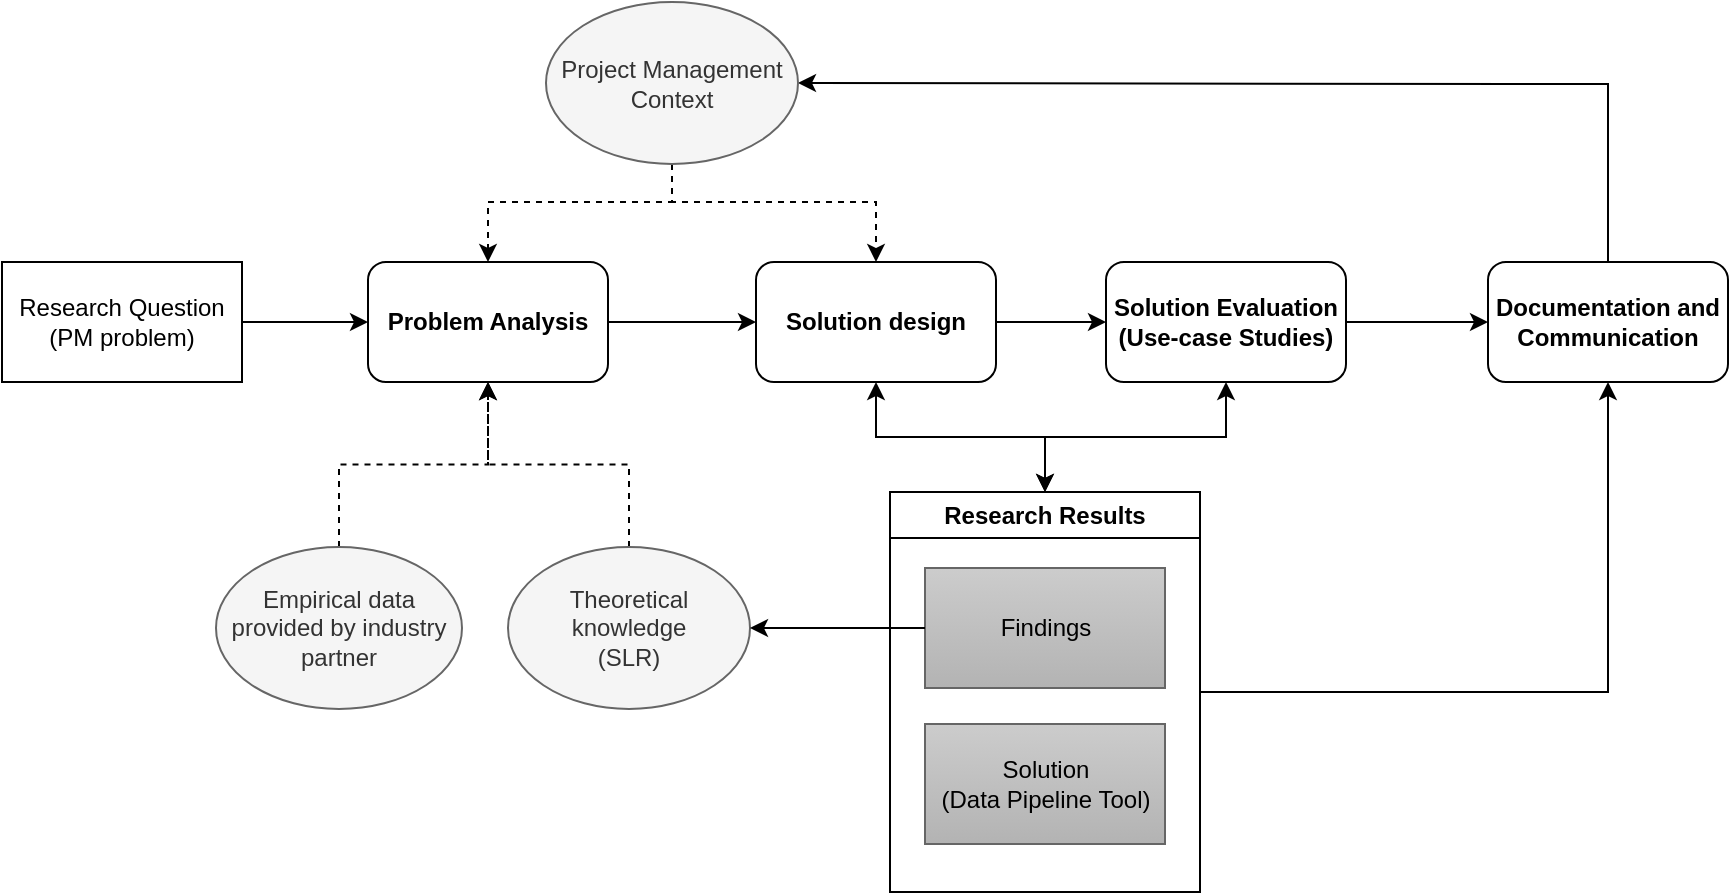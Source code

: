 <mxfile version="24.2.2" type="github">
  <diagram name="Page-1" id="4Zaibh6EcHTlCjL74iSX">
    <mxGraphModel dx="1372" dy="660" grid="0" gridSize="10" guides="1" tooltips="1" connect="1" arrows="1" fold="1" page="0" pageScale="1" pageWidth="827" pageHeight="1169" math="0" shadow="0">
      <root>
        <mxCell id="0" />
        <mxCell id="1" parent="0" />
        <mxCell id="iGCNCBQT7w2wmFvlcftO-1" value="" style="edgeStyle=orthogonalEdgeStyle;rounded=0;orthogonalLoop=1;jettySize=auto;html=1;" edge="1" parent="1" source="G3mQ4Sn72wITnhxl2ZLJ-1" target="G3mQ4Sn72wITnhxl2ZLJ-3">
          <mxGeometry relative="1" as="geometry" />
        </mxCell>
        <mxCell id="G3mQ4Sn72wITnhxl2ZLJ-1" value="Research Question (PM problem)" style="rounded=0;whiteSpace=wrap;html=1;" parent="1" vertex="1">
          <mxGeometry x="-82" y="203" width="120" height="60" as="geometry" />
        </mxCell>
        <mxCell id="iGCNCBQT7w2wmFvlcftO-2" value="" style="edgeStyle=orthogonalEdgeStyle;rounded=0;orthogonalLoop=1;jettySize=auto;html=1;" edge="1" parent="1" source="G3mQ4Sn72wITnhxl2ZLJ-3" target="G3mQ4Sn72wITnhxl2ZLJ-4">
          <mxGeometry relative="1" as="geometry" />
        </mxCell>
        <mxCell id="G3mQ4Sn72wITnhxl2ZLJ-3" value="Problem Analysis" style="rounded=1;whiteSpace=wrap;html=1;fontStyle=1" parent="1" vertex="1">
          <mxGeometry x="101" y="203" width="120" height="60" as="geometry" />
        </mxCell>
        <mxCell id="iGCNCBQT7w2wmFvlcftO-4" value="" style="edgeStyle=orthogonalEdgeStyle;rounded=0;orthogonalLoop=1;jettySize=auto;html=1;" edge="1" parent="1" source="G3mQ4Sn72wITnhxl2ZLJ-5" target="G3mQ4Sn72wITnhxl2ZLJ-8">
          <mxGeometry relative="1" as="geometry" />
        </mxCell>
        <mxCell id="G3mQ4Sn72wITnhxl2ZLJ-5" value="Solution Evaluation&lt;div&gt;(Use-case Studies)&lt;/div&gt;" style="rounded=1;whiteSpace=wrap;html=1;fontStyle=1" parent="1" vertex="1">
          <mxGeometry x="470" y="203" width="120" height="60" as="geometry" />
        </mxCell>
        <mxCell id="iGCNCBQT7w2wmFvlcftO-13" value="" style="edgeStyle=orthogonalEdgeStyle;rounded=0;orthogonalLoop=1;jettySize=auto;html=1;entryX=1;entryY=0.5;entryDx=0;entryDy=0;exitX=0.5;exitY=0;exitDx=0;exitDy=0;" edge="1" parent="1" source="G3mQ4Sn72wITnhxl2ZLJ-8" target="G3mQ4Sn72wITnhxl2ZLJ-10">
          <mxGeometry relative="1" as="geometry">
            <mxPoint x="675" y="123" as="targetPoint" />
            <Array as="points">
              <mxPoint x="721" y="114" />
              <mxPoint x="675" y="114" />
            </Array>
          </mxGeometry>
        </mxCell>
        <mxCell id="G3mQ4Sn72wITnhxl2ZLJ-8" value="Documentation and Communication" style="rounded=1;whiteSpace=wrap;html=1;fontStyle=1" parent="1" vertex="1">
          <mxGeometry x="661" y="203" width="120" height="60" as="geometry" />
        </mxCell>
        <mxCell id="iGCNCBQT7w2wmFvlcftO-19" value="" style="edgeStyle=orthogonalEdgeStyle;rounded=0;orthogonalLoop=1;jettySize=auto;html=1;dashed=1;" edge="1" parent="1" source="G3mQ4Sn72wITnhxl2ZLJ-11" target="G3mQ4Sn72wITnhxl2ZLJ-3">
          <mxGeometry relative="1" as="geometry" />
        </mxCell>
        <mxCell id="G3mQ4Sn72wITnhxl2ZLJ-11" value="Theoretical knowledge&lt;div&gt;(SLR)&lt;/div&gt;" style="ellipse;whiteSpace=wrap;html=1;fillColor=#f5f5f5;fontColor=#333333;strokeColor=#666666;" parent="1" vertex="1">
          <mxGeometry x="171" y="345.5" width="121" height="81" as="geometry" />
        </mxCell>
        <mxCell id="iGCNCBQT7w2wmFvlcftO-23" value="" style="edgeStyle=orthogonalEdgeStyle;rounded=0;orthogonalLoop=1;jettySize=auto;html=1;entryX=0.5;entryY=1;entryDx=0;entryDy=0;" edge="1" parent="1" source="G3mQ4Sn72wITnhxl2ZLJ-14" target="G3mQ4Sn72wITnhxl2ZLJ-8">
          <mxGeometry relative="1" as="geometry">
            <mxPoint x="590" y="396" as="targetPoint" />
          </mxGeometry>
        </mxCell>
        <mxCell id="G3mQ4Sn72wITnhxl2ZLJ-14" value="Research Results" style="swimlane;whiteSpace=wrap;html=1;" parent="1" vertex="1">
          <mxGeometry x="362" y="318" width="155" height="200" as="geometry">
            <mxRectangle x="332" y="314" width="136" height="26" as="alternateBounds" />
          </mxGeometry>
        </mxCell>
        <mxCell id="G3mQ4Sn72wITnhxl2ZLJ-12" value="Findings" style="rounded=0;whiteSpace=wrap;html=1;fillColor=#CCCCCC;gradientColor=#b3b3b3;strokeColor=#666666;" parent="G3mQ4Sn72wITnhxl2ZLJ-14" vertex="1">
          <mxGeometry x="17.5" y="38" width="120" height="60" as="geometry" />
        </mxCell>
        <mxCell id="G3mQ4Sn72wITnhxl2ZLJ-13" value="Solution&lt;br&gt;(Data Pipeline Tool)" style="rounded=0;whiteSpace=wrap;html=1;fillColor=#CCCCCC;gradientColor=#b3b3b3;strokeColor=#666666;" parent="G3mQ4Sn72wITnhxl2ZLJ-14" vertex="1">
          <mxGeometry x="17.5" y="116" width="120" height="60" as="geometry" />
        </mxCell>
        <mxCell id="iGCNCBQT7w2wmFvlcftO-10" value="" style="edgeStyle=orthogonalEdgeStyle;rounded=0;orthogonalLoop=1;jettySize=auto;html=1;exitX=0.5;exitY=1;exitDx=0;exitDy=0;dashed=1;entryX=0.5;entryY=0;entryDx=0;entryDy=0;" edge="1" parent="1" source="G3mQ4Sn72wITnhxl2ZLJ-10" target="G3mQ4Sn72wITnhxl2ZLJ-3">
          <mxGeometry relative="1" as="geometry">
            <mxPoint x="169" y="202" as="targetPoint" />
            <Array as="points">
              <mxPoint x="253" y="173" />
              <mxPoint x="161" y="173" />
            </Array>
          </mxGeometry>
        </mxCell>
        <mxCell id="iGCNCBQT7w2wmFvlcftO-11" value="" style="edgeStyle=orthogonalEdgeStyle;rounded=0;orthogonalLoop=1;jettySize=auto;html=1;dashed=1;entryX=0.5;entryY=0;entryDx=0;entryDy=0;" edge="1" parent="1" source="G3mQ4Sn72wITnhxl2ZLJ-10" target="G3mQ4Sn72wITnhxl2ZLJ-4">
          <mxGeometry relative="1" as="geometry">
            <Array as="points">
              <mxPoint x="253" y="173" />
              <mxPoint x="355" y="173" />
            </Array>
          </mxGeometry>
        </mxCell>
        <mxCell id="G3mQ4Sn72wITnhxl2ZLJ-10" value="Project Management Context" style="ellipse;whiteSpace=wrap;html=1;fillColor=#f5f5f5;fontColor=#333333;strokeColor=#666666;" parent="1" vertex="1">
          <mxGeometry x="190" y="73" width="126" height="81" as="geometry" />
        </mxCell>
        <mxCell id="iGCNCBQT7w2wmFvlcftO-3" value="" style="edgeStyle=orthogonalEdgeStyle;rounded=0;orthogonalLoop=1;jettySize=auto;html=1;" edge="1" parent="1" source="G3mQ4Sn72wITnhxl2ZLJ-4" target="G3mQ4Sn72wITnhxl2ZLJ-5">
          <mxGeometry relative="1" as="geometry" />
        </mxCell>
        <mxCell id="G3mQ4Sn72wITnhxl2ZLJ-4" value="Solution design" style="rounded=1;whiteSpace=wrap;html=1;fontStyle=1" parent="1" vertex="1">
          <mxGeometry x="295" y="203" width="120" height="60" as="geometry" />
        </mxCell>
        <mxCell id="iGCNCBQT7w2wmFvlcftO-18" value="" style="edgeStyle=orthogonalEdgeStyle;rounded=0;orthogonalLoop=1;jettySize=auto;html=1;entryX=0.5;entryY=1;entryDx=0;entryDy=0;exitX=0.5;exitY=0;exitDx=0;exitDy=0;dashed=1;" edge="1" parent="1" source="iGCNCBQT7w2wmFvlcftO-5" target="G3mQ4Sn72wITnhxl2ZLJ-3">
          <mxGeometry relative="1" as="geometry" />
        </mxCell>
        <mxCell id="iGCNCBQT7w2wmFvlcftO-5" value="&lt;span style=&quot;color: rgb(51, 51, 51);&quot;&gt;Empirical data provided by industry partner&lt;/span&gt;" style="ellipse;whiteSpace=wrap;html=1;fillColor=#f5f5f5;fontColor=#333333;strokeColor=#666666;" vertex="1" parent="1">
          <mxGeometry x="25" y="345.5" width="123" height="81" as="geometry" />
        </mxCell>
        <mxCell id="iGCNCBQT7w2wmFvlcftO-15" value="" style="edgeStyle=orthogonalEdgeStyle;rounded=0;orthogonalLoop=1;jettySize=auto;html=1;entryX=1;entryY=0.5;entryDx=0;entryDy=0;" edge="1" parent="1" source="G3mQ4Sn72wITnhxl2ZLJ-12" target="G3mQ4Sn72wITnhxl2ZLJ-11">
          <mxGeometry relative="1" as="geometry">
            <mxPoint x="230" y="414" as="targetPoint" />
          </mxGeometry>
        </mxCell>
        <mxCell id="iGCNCBQT7w2wmFvlcftO-17" value="" style="endArrow=classic;startArrow=classic;html=1;rounded=0;entryX=0.5;entryY=1;entryDx=0;entryDy=0;exitX=0.5;exitY=0;exitDx=0;exitDy=0;edgeStyle=orthogonalEdgeStyle;" edge="1" parent="1" source="G3mQ4Sn72wITnhxl2ZLJ-14" target="G3mQ4Sn72wITnhxl2ZLJ-4">
          <mxGeometry width="50" height="50" relative="1" as="geometry">
            <mxPoint x="288" y="324" as="sourcePoint" />
            <mxPoint x="338" y="274" as="targetPoint" />
          </mxGeometry>
        </mxCell>
        <mxCell id="iGCNCBQT7w2wmFvlcftO-25" value="" style="endArrow=classic;startArrow=classic;html=1;rounded=0;entryX=0.5;entryY=1;entryDx=0;entryDy=0;exitX=0.5;exitY=0;exitDx=0;exitDy=0;edgeStyle=orthogonalEdgeStyle;" edge="1" parent="1" source="G3mQ4Sn72wITnhxl2ZLJ-14" target="G3mQ4Sn72wITnhxl2ZLJ-5">
          <mxGeometry width="50" height="50" relative="1" as="geometry">
            <mxPoint x="452" y="306" as="sourcePoint" />
            <mxPoint x="365" y="273" as="targetPoint" />
          </mxGeometry>
        </mxCell>
      </root>
    </mxGraphModel>
  </diagram>
</mxfile>
